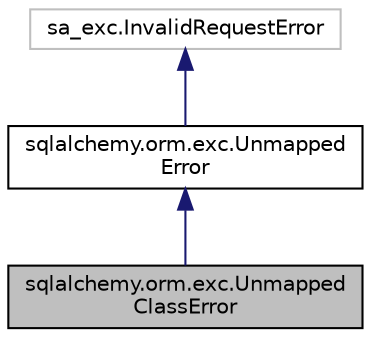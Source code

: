 digraph "sqlalchemy.orm.exc.UnmappedClassError"
{
 // LATEX_PDF_SIZE
  edge [fontname="Helvetica",fontsize="10",labelfontname="Helvetica",labelfontsize="10"];
  node [fontname="Helvetica",fontsize="10",shape=record];
  Node1 [label="sqlalchemy.orm.exc.Unmapped\lClassError",height=0.2,width=0.4,color="black", fillcolor="grey75", style="filled", fontcolor="black",tooltip=" "];
  Node2 -> Node1 [dir="back",color="midnightblue",fontsize="10",style="solid",fontname="Helvetica"];
  Node2 [label="sqlalchemy.orm.exc.Unmapped\lError",height=0.2,width=0.4,color="black", fillcolor="white", style="filled",URL="$classsqlalchemy_1_1orm_1_1exc_1_1UnmappedError.html",tooltip=" "];
  Node3 -> Node2 [dir="back",color="midnightblue",fontsize="10",style="solid",fontname="Helvetica"];
  Node3 [label="sa_exc.InvalidRequestError",height=0.2,width=0.4,color="grey75", fillcolor="white", style="filled",tooltip=" "];
}
